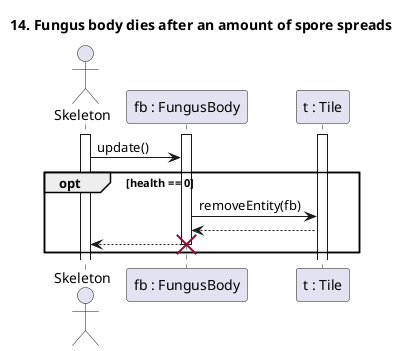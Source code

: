 @startuml Fungus mushroom

title 14. Fungus body dies after an amount of spore spreads

actor "Skeleton" as S
participant "fb : FungusBody" as Fb
participant "t : Tile" as T

activate T
activate S
activate Fb

S->Fb : update()
opt health == 0

Fb -> T : removeEntity(fb)
T-->Fb
Fb --> S
destroy Fb

end


@enduml